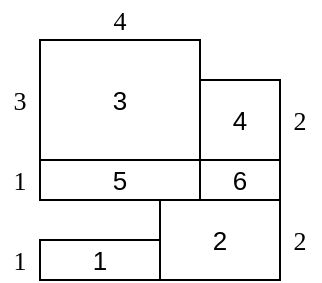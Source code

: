<mxfile version="18.2.0" type="device"><diagram id="T1BDebnB3we2i2R871mO" name="Page-1"><mxGraphModel dx="281" dy="395" grid="1" gridSize="10" guides="1" tooltips="1" connect="1" arrows="1" fold="1" page="1" pageScale="1" pageWidth="827" pageHeight="1169" math="0" shadow="0"><root><mxCell id="0"/><mxCell id="1" parent="0"/><mxCell id="KUTbmeHlEiIr_e6IJLXR-7" value="" style="group;fontSize=12;" vertex="1" connectable="0" parent="1"><mxGeometry x="80" y="240" width="120" height="120" as="geometry"/></mxCell><mxCell id="KUTbmeHlEiIr_e6IJLXR-1" value="3" style="rounded=0;whiteSpace=wrap;html=1;fontSize=13;" vertex="1" parent="KUTbmeHlEiIr_e6IJLXR-7"><mxGeometry width="80" height="60" as="geometry"/></mxCell><mxCell id="KUTbmeHlEiIr_e6IJLXR-2" value="6" style="rounded=0;whiteSpace=wrap;html=1;fontSize=13;direction=south;" vertex="1" parent="KUTbmeHlEiIr_e6IJLXR-7"><mxGeometry x="80" y="60" width="40" height="20" as="geometry"/></mxCell><mxCell id="KUTbmeHlEiIr_e6IJLXR-3" value="5" style="rounded=0;whiteSpace=wrap;html=1;fontSize=13;" vertex="1" parent="KUTbmeHlEiIr_e6IJLXR-7"><mxGeometry y="60" width="80" height="20" as="geometry"/></mxCell><mxCell id="KUTbmeHlEiIr_e6IJLXR-4" value="4" style="rounded=0;whiteSpace=wrap;html=1;fontSize=13;" vertex="1" parent="KUTbmeHlEiIr_e6IJLXR-7"><mxGeometry x="80" y="20" width="40" height="40" as="geometry"/></mxCell><mxCell id="KUTbmeHlEiIr_e6IJLXR-5" value="1" style="rounded=0;whiteSpace=wrap;html=1;fontSize=13;" vertex="1" parent="KUTbmeHlEiIr_e6IJLXR-7"><mxGeometry y="100" width="60" height="20" as="geometry"/></mxCell><mxCell id="KUTbmeHlEiIr_e6IJLXR-6" value="2" style="rounded=0;whiteSpace=wrap;html=1;fontSize=13;" vertex="1" parent="KUTbmeHlEiIr_e6IJLXR-7"><mxGeometry x="60" y="80" width="60" height="40" as="geometry"/></mxCell><mxCell id="KUTbmeHlEiIr_e6IJLXR-10" value="3" style="text;html=1;strokeColor=none;fillColor=none;align=center;verticalAlign=middle;whiteSpace=wrap;rounded=0;fontSize=13;fontFamily=Times New Roman;" vertex="1" parent="1"><mxGeometry x="60" y="260" width="20" height="20" as="geometry"/></mxCell><mxCell id="KUTbmeHlEiIr_e6IJLXR-11" value="4" style="text;html=1;strokeColor=none;fillColor=none;align=center;verticalAlign=middle;whiteSpace=wrap;rounded=0;fontSize=13;fontFamily=Times New Roman;" vertex="1" parent="1"><mxGeometry x="110" y="220" width="20" height="20" as="geometry"/></mxCell><mxCell id="KUTbmeHlEiIr_e6IJLXR-12" value="1" style="text;html=1;strokeColor=none;fillColor=none;align=center;verticalAlign=middle;whiteSpace=wrap;rounded=0;fontSize=13;fontFamily=Times New Roman;" vertex="1" parent="1"><mxGeometry x="60" y="300" width="20" height="20" as="geometry"/></mxCell><mxCell id="KUTbmeHlEiIr_e6IJLXR-13" value="1" style="text;html=1;strokeColor=none;fillColor=none;align=center;verticalAlign=middle;whiteSpace=wrap;rounded=0;fontSize=13;fontFamily=Times New Roman;" vertex="1" parent="1"><mxGeometry x="60" y="340" width="20" height="20" as="geometry"/></mxCell><mxCell id="KUTbmeHlEiIr_e6IJLXR-14" value="2" style="text;html=1;strokeColor=none;fillColor=none;align=center;verticalAlign=middle;whiteSpace=wrap;rounded=0;fontSize=13;fontFamily=Times New Roman;" vertex="1" parent="1"><mxGeometry x="200" y="330" width="20" height="20" as="geometry"/></mxCell><mxCell id="KUTbmeHlEiIr_e6IJLXR-15" value="2" style="text;html=1;strokeColor=none;fillColor=none;align=center;verticalAlign=middle;whiteSpace=wrap;rounded=0;fontSize=13;fontFamily=Times New Roman;" vertex="1" parent="1"><mxGeometry x="200" y="270" width="20" height="20" as="geometry"/></mxCell></root></mxGraphModel></diagram></mxfile>